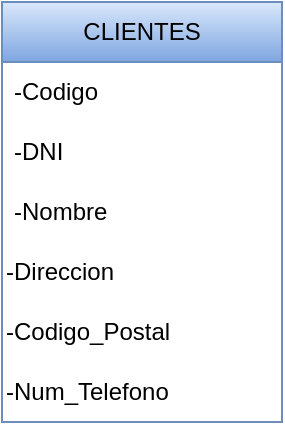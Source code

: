 <mxfile version="26.2.8">
  <diagram name="Página-1" id="j7dIaJYzFu8PX-3knxMc">
    <mxGraphModel dx="874" dy="473" grid="1" gridSize="10" guides="1" tooltips="1" connect="1" arrows="1" fold="1" page="1" pageScale="1" pageWidth="827" pageHeight="1169" math="0" shadow="0">
      <root>
        <mxCell id="0" />
        <mxCell id="1" parent="0" />
        <mxCell id="hWAbhXw8-e1VHVjXOf2c-1" value="CLIENTES" style="swimlane;fontStyle=0;childLayout=stackLayout;horizontal=1;startSize=30;horizontalStack=0;resizeParent=1;resizeParentMax=0;resizeLast=0;collapsible=1;marginBottom=0;whiteSpace=wrap;html=1;fillColor=#dae8fc;gradientColor=#7ea6e0;strokeColor=#6c8ebf;" vertex="1" parent="1">
          <mxGeometry x="70" y="70" width="140" height="210" as="geometry" />
        </mxCell>
        <mxCell id="hWAbhXw8-e1VHVjXOf2c-2" value="-Codigo" style="text;align=left;verticalAlign=middle;spacingLeft=4;spacingRight=4;overflow=hidden;points=[[0,0.5],[1,0.5]];portConstraint=eastwest;rotatable=0;whiteSpace=wrap;html=1;" vertex="1" parent="hWAbhXw8-e1VHVjXOf2c-1">
          <mxGeometry y="30" width="140" height="30" as="geometry" />
        </mxCell>
        <mxCell id="hWAbhXw8-e1VHVjXOf2c-3" value="-DNI" style="text;strokeColor=none;fillColor=none;align=left;verticalAlign=middle;spacingLeft=4;spacingRight=4;overflow=hidden;points=[[0,0.5],[1,0.5]];portConstraint=eastwest;rotatable=0;whiteSpace=wrap;html=1;" vertex="1" parent="hWAbhXw8-e1VHVjXOf2c-1">
          <mxGeometry y="60" width="140" height="30" as="geometry" />
        </mxCell>
        <mxCell id="hWAbhXw8-e1VHVjXOf2c-4" value="-Nombre" style="text;strokeColor=none;fillColor=none;align=left;verticalAlign=middle;spacingLeft=4;spacingRight=4;overflow=hidden;points=[[0,0.5],[1,0.5]];portConstraint=eastwest;rotatable=0;whiteSpace=wrap;html=1;" vertex="1" parent="hWAbhXw8-e1VHVjXOf2c-1">
          <mxGeometry y="90" width="140" height="30" as="geometry" />
        </mxCell>
        <mxCell id="hWAbhXw8-e1VHVjXOf2c-5" value="-Direccion" style="text;html=1;align=left;verticalAlign=middle;whiteSpace=wrap;rounded=0;" vertex="1" parent="hWAbhXw8-e1VHVjXOf2c-1">
          <mxGeometry y="120" width="140" height="30" as="geometry" />
        </mxCell>
        <mxCell id="hWAbhXw8-e1VHVjXOf2c-6" value="-Codigo_Postal" style="text;html=1;align=left;verticalAlign=middle;whiteSpace=wrap;rounded=0;" vertex="1" parent="hWAbhXw8-e1VHVjXOf2c-1">
          <mxGeometry y="150" width="140" height="30" as="geometry" />
        </mxCell>
        <mxCell id="hWAbhXw8-e1VHVjXOf2c-7" value="-Num_Telefono" style="text;html=1;align=left;verticalAlign=middle;whiteSpace=wrap;rounded=0;" vertex="1" parent="hWAbhXw8-e1VHVjXOf2c-1">
          <mxGeometry y="180" width="140" height="30" as="geometry" />
        </mxCell>
      </root>
    </mxGraphModel>
  </diagram>
</mxfile>
